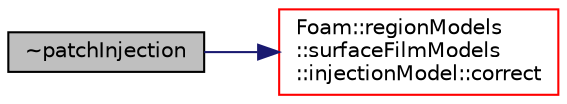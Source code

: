 digraph "~patchInjection"
{
  bgcolor="transparent";
  edge [fontname="Helvetica",fontsize="10",labelfontname="Helvetica",labelfontsize="10"];
  node [fontname="Helvetica",fontsize="10",shape=record];
  rankdir="LR";
  Node321 [label="~patchInjection",height=0.2,width=0.4,color="black", fillcolor="grey75", style="filled", fontcolor="black"];
  Node321 -> Node322 [color="midnightblue",fontsize="10",style="solid",fontname="Helvetica"];
  Node322 [label="Foam::regionModels\l::surfaceFilmModels\l::injectionModel::correct",height=0.2,width=0.4,color="red",URL="$a30181.html#a3ae44b28050c3aa494c1d8e18cf618c1",tooltip="Correct. "];
}
